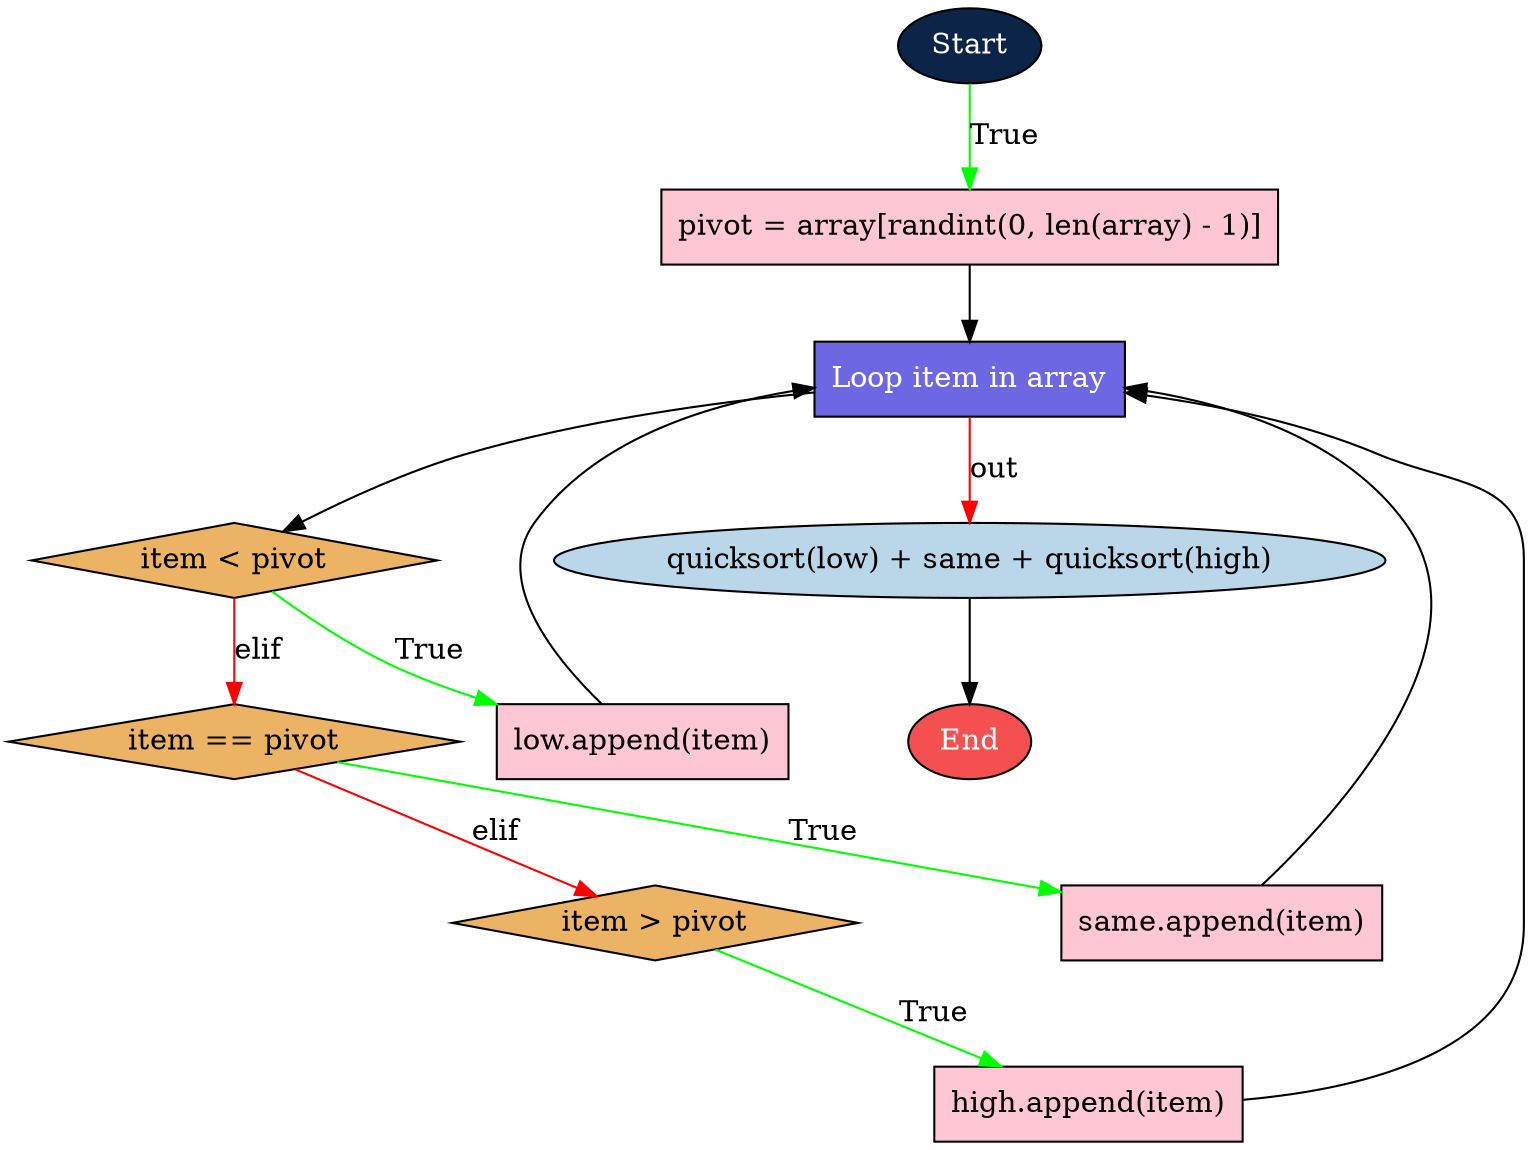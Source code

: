 digraph my_graph {
bgcolor="white"
4348758416 [shape=ellipse] [label="Start"] [type="START"] [style=filled fillcolor="#0B2447" fontcolor=white]
4348758864 [shape=rect] [label="pivot = array[randint(0, len(array) - 1)]"] [type="STATEMENT"] [style=filled fillcolor="#FFC6D3" fontcolor=black]
4348758928 [shape=rect] [label="Loop item in array"] [type="LOOP"] [style=filled fillcolor="#6D67E4" fontcolor=white]
4348758992 [shape=diamond] [label="item < pivot"] [type="CONDITIONS"] [style=filled fillcolor="#ECB365" fontcolor=black]
4348759056 [shape=rect] [label="low.append(item)"] [type="STATEMENT"] [style=filled fillcolor="#FFC6D3" fontcolor=black]
4348759120 [shape=diamond] [label="item == pivot"] [type="CONDITIONS"] [style=filled fillcolor="#ECB365" fontcolor=black]
4348759248 [shape=rect] [label="same.append(item)"] [type="STATEMENT"] [style=filled fillcolor="#FFC6D3" fontcolor=black]
4348759312 [shape=diamond] [label="item > pivot"] [type="CONDITIONS"] [style=filled fillcolor="#ECB365" fontcolor=black]
4348759376 [shape=rect] [label="high.append(item)"] [type="STATEMENT"] [style=filled fillcolor="#FFC6D3" fontcolor=black]
4348759440 [shape=ellipse] [label="quicksort(low) + same + quicksort(high)"] [type="RETURN"] [style=filled fillcolor="#BAD7E9" fontcolor=black]
4348759184 [shape=ellipse] [label="End"] [type="END"] [style=filled fillcolor="#F45050" fontcolor=white]
4348758416 -> 4348758864 [label = True] [source = "@parent_to_child : {} ===> ACNode(info={'type': 'STATEMENT_ASSIGN', 'value': 'pivot = array[randint(0, len(array) - 1)]'}, type=STATEMENT, indent=4)"] [color=green];
4348758864 -> 4348758928  [source = "@prev_to_loop : ACNode(info={'type': 'STATEMENT_ASSIGN', 'value': 'pivot = array[randint(0, len(array) - 1)]'}, type=STATEMENT, indent=4) ===> ACNode(info={'item': 'item', 'list': 'array'}, type=LOOP, indent=4)"] ;

4348758928 -> 4348759440 [label = out] [source = "@loop_to_next : ACNode(info={'item': 'item', 'list': 'array'}, type=LOOP, indent=4) ===> ACNode(info={'name': 'quicksort(low) + same + quicksort(high)'}, type=RETURN, indent=4)"] [color=red];
4348758928 -> 4348758992  [source = "@if_to_prev_node : ACNode(info={'item': 'item', 'list': 'array'}, type=LOOP, indent=4) ===> ACNode(info={'conditions': ['item < pivot'], 'type': 'IF'}, type=CONDITIONS, indent=8)"] ;

4348758992 -> 4348759120 [label = elif] [source = "@if_or_if_to_elif : ACNode(info={'conditions': ['item < pivot'], 'type': 'IF'}, type=CONDITIONS, indent=8) ===> ACNode(info={'conditions': ['item == pivot'], 'type': 'ELIF'}, type=CONDITIONS, indent=8)"] [color=red];

4348759120 -> 4348759312 [label = elif] [source = "@if_or_if_to_elif : ACNode(info={'conditions': ['item == pivot'], 'type': 'ELIF'}, type=CONDITIONS, indent=8) ===> ACNode(info={'conditions': ['item > pivot'], 'type': 'ELIF'}, type=CONDITIONS, indent=8)"] [color=red];

4348759056 -> 4348758928  [source = "@last_child_to_next_sibling : ACNode(info={'type': 'STATEMENT_METHOD', 'value': 'low.append(item)'}, type=STATEMENT, indent=12) ===> ACNode(info={'item': 'item', 'list': 'array'}, type=LOOP, indent=4)"] ;
4348758992 -> 4348759056 [label = True] [source = "@parent_to_child : ACNode(info={'conditions': ['item < pivot'], 'type': 'IF'}, type=CONDITIONS, indent=8) ===> ACNode(info={'type': 'STATEMENT_METHOD', 'value': 'low.append(item)'}, type=STATEMENT, indent=12)"] [color=green];
4348759248 -> 4348758928  [source = "@last_child_to_next_sibling : ACNode(info={'type': 'STATEMENT_METHOD', 'value': 'same.append(item)'}, type=STATEMENT, indent=12) ===> ACNode(info={'item': 'item', 'list': 'array'}, type=LOOP, indent=4)"] ;
4348759120 -> 4348759248 [label = True] [source = "@parent_to_child : ACNode(info={'conditions': ['item == pivot'], 'type': 'ELIF'}, type=CONDITIONS, indent=8) ===> ACNode(info={'type': 'STATEMENT_METHOD', 'value': 'same.append(item)'}, type=STATEMENT, indent=12)"] [color=green];
4348759376 -> 4348758928  [source = "@last_child_to_next_sibling : ACNode(info={'type': 'STATEMENT_METHOD', 'value': 'high.append(item)'}, type=STATEMENT, indent=12) ===> ACNode(info={'item': 'item', 'list': 'array'}, type=LOOP, indent=4)"] ;
4348759312 -> 4348759376 [label = True] [source = "@parent_to_child : ACNode(info={'conditions': ['item > pivot'], 'type': 'ELIF'}, type=CONDITIONS, indent=8) ===> ACNode(info={'type': 'STATEMENT_METHOD', 'value': 'high.append(item)'}, type=STATEMENT, indent=12)"] [color=green];
4348759440 -> 4348759184  [source = "@prev_to_end : ACNode(info={'name': 'quicksort(low) + same + quicksort(high)'}, type=RETURN, indent=4) ===> {}"] ;

}
